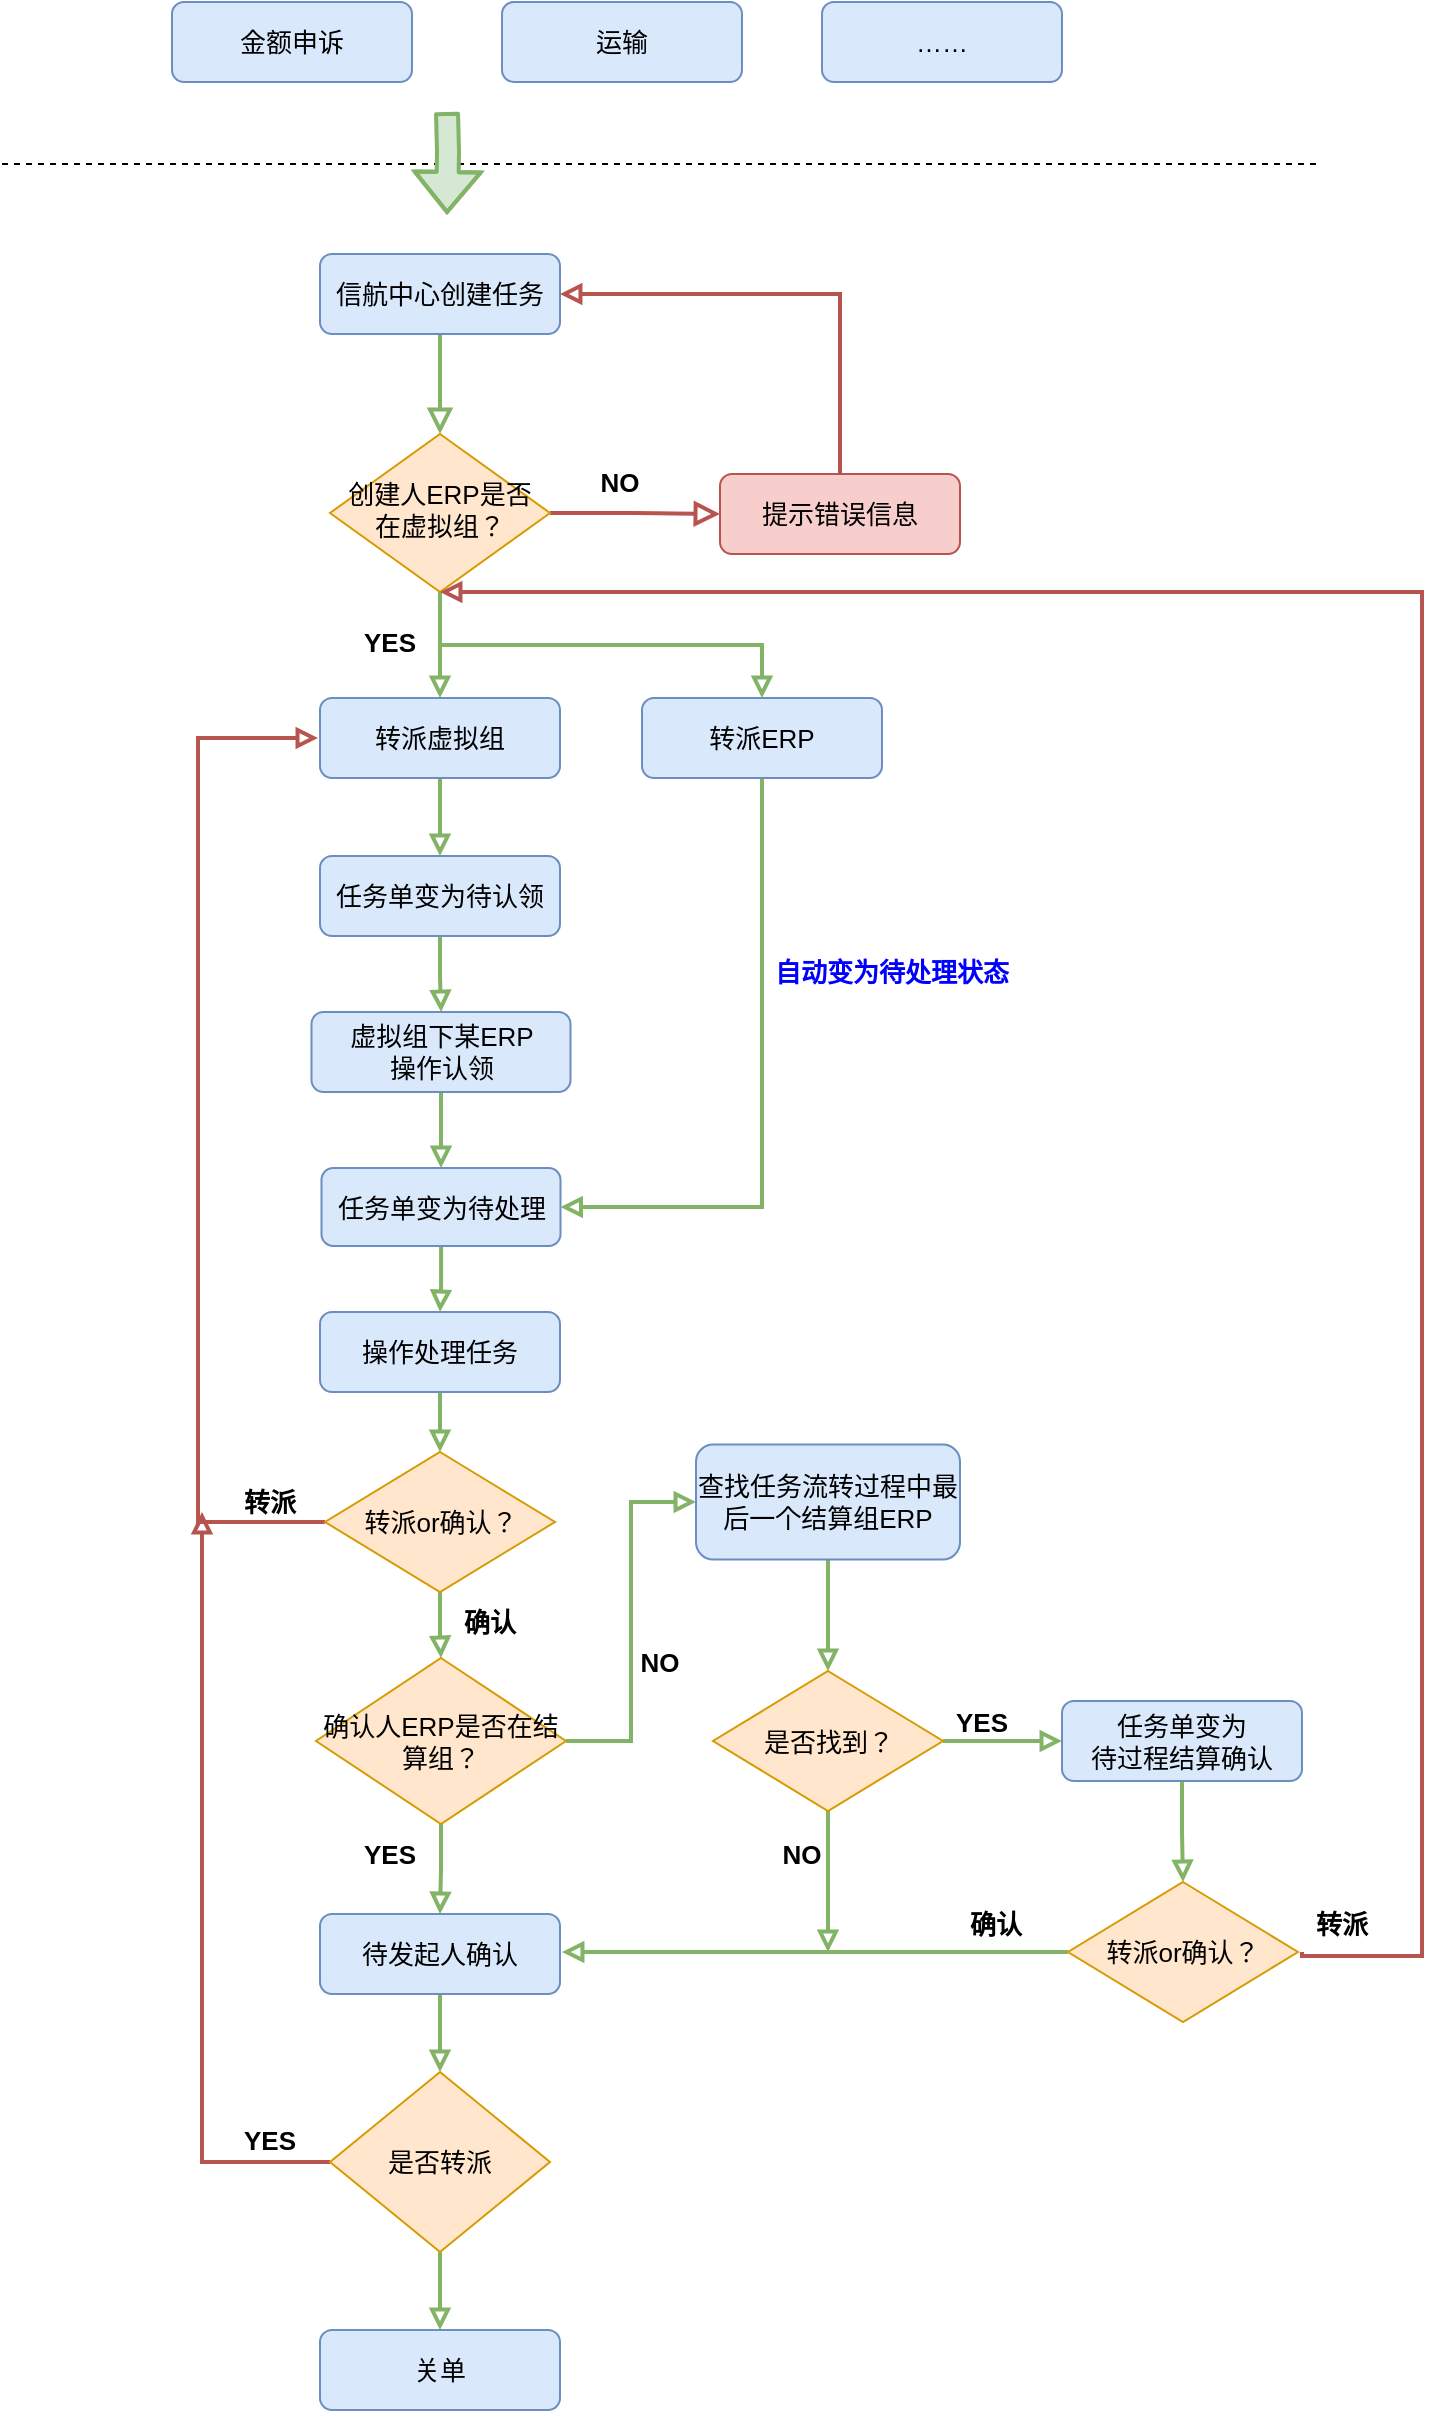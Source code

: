 <mxfile version="20.5.3" type="github" pages="3">
  <diagram id="4lgrj3mp336xDfMQ0uTW" name="信航中心核心流程">
    <mxGraphModel dx="1550" dy="835" grid="1" gridSize="10" guides="1" tooltips="1" connect="1" arrows="1" fold="1" page="1" pageScale="1" pageWidth="827" pageHeight="1169" math="0" shadow="0">
      <root>
        <mxCell id="0" />
        <mxCell id="1" parent="0" />
        <mxCell id="7ftw-xkcRDEcuufJaLak-1" value="" style="rounded=0;html=1;jettySize=auto;orthogonalLoop=1;fontSize=13;endArrow=block;endFill=0;endSize=8;strokeWidth=2;shadow=0;labelBackgroundColor=none;edgeStyle=orthogonalEdgeStyle;fillColor=#d5e8d4;strokeColor=#82b366;" parent="1" source="7ftw-xkcRDEcuufJaLak-2" target="7ftw-xkcRDEcuufJaLak-5" edge="1">
          <mxGeometry relative="1" as="geometry" />
        </mxCell>
        <mxCell id="7ftw-xkcRDEcuufJaLak-2" value="信航中心创建任务" style="rounded=1;whiteSpace=wrap;html=1;fontSize=13;glass=0;strokeWidth=1;shadow=0;fillColor=#dae8fc;strokeColor=#6c8ebf;" parent="1" vertex="1">
          <mxGeometry x="179" y="211" width="120" height="40" as="geometry" />
        </mxCell>
        <mxCell id="7ftw-xkcRDEcuufJaLak-3" value="" style="edgeStyle=orthogonalEdgeStyle;rounded=0;html=1;jettySize=auto;orthogonalLoop=1;fontSize=13;endArrow=block;endFill=0;endSize=8;strokeWidth=2;shadow=0;labelBackgroundColor=none;fillColor=#f8cecc;strokeColor=#b85450;" parent="1" source="7ftw-xkcRDEcuufJaLak-5" target="7ftw-xkcRDEcuufJaLak-7" edge="1">
          <mxGeometry y="10" relative="1" as="geometry">
            <mxPoint as="offset" />
          </mxGeometry>
        </mxCell>
        <mxCell id="7ftw-xkcRDEcuufJaLak-4" value="" style="edgeStyle=orthogonalEdgeStyle;rounded=0;orthogonalLoop=1;jettySize=auto;html=1;strokeWidth=2;fontSize=13;endArrow=block;endFill=0;fillColor=#d5e8d4;strokeColor=#82b366;" parent="1" source="7ftw-xkcRDEcuufJaLak-5" target="7ftw-xkcRDEcuufJaLak-11" edge="1">
          <mxGeometry relative="1" as="geometry" />
        </mxCell>
        <mxCell id="ElStG_bO079be_FlttDk-2" style="edgeStyle=orthogonalEdgeStyle;rounded=0;orthogonalLoop=1;jettySize=auto;html=1;exitX=0.5;exitY=1;exitDx=0;exitDy=0;entryX=0.5;entryY=0;entryDx=0;entryDy=0;fontSize=13;endArrow=block;strokeColor=#82b366;strokeWidth=2;endFill=0;fillColor=#d5e8d4;" edge="1" parent="1" source="7ftw-xkcRDEcuufJaLak-5" target="ElStG_bO079be_FlttDk-1">
          <mxGeometry relative="1" as="geometry" />
        </mxCell>
        <mxCell id="7ftw-xkcRDEcuufJaLak-5" value="创建人ERP是否在虚拟组？" style="rhombus;whiteSpace=wrap;html=1;shadow=0;fontFamily=Helvetica;fontSize=13;align=center;strokeWidth=1;spacing=6;spacingTop=-4;fillColor=#ffe6cc;strokeColor=#d79b00;" parent="1" vertex="1">
          <mxGeometry x="184" y="301" width="110" height="79" as="geometry" />
        </mxCell>
        <mxCell id="7ftw-xkcRDEcuufJaLak-6" style="edgeStyle=orthogonalEdgeStyle;rounded=0;orthogonalLoop=1;jettySize=auto;html=1;entryX=1;entryY=0.5;entryDx=0;entryDy=0;strokeWidth=2;fontSize=13;fontColor=#000000;endArrow=block;endFill=0;exitX=0.5;exitY=0;exitDx=0;exitDy=0;fillColor=#f8cecc;strokeColor=#b85450;" parent="1" source="7ftw-xkcRDEcuufJaLak-7" target="7ftw-xkcRDEcuufJaLak-2" edge="1">
          <mxGeometry relative="1" as="geometry">
            <mxPoint x="459" y="310" as="sourcePoint" />
            <Array as="points">
              <mxPoint x="439" y="231" />
            </Array>
          </mxGeometry>
        </mxCell>
        <mxCell id="7ftw-xkcRDEcuufJaLak-7" value="提示错误信息" style="rounded=1;whiteSpace=wrap;html=1;fontSize=13;glass=0;strokeWidth=1;shadow=0;fillColor=#f8cecc;strokeColor=#b85450;" parent="1" vertex="1">
          <mxGeometry x="379" y="321" width="120" height="40" as="geometry" />
        </mxCell>
        <mxCell id="ElStG_bO079be_FlttDk-7" value="" style="edgeStyle=orthogonalEdgeStyle;rounded=0;orthogonalLoop=1;jettySize=auto;html=1;fontSize=13;fontColor=default;endArrow=block;strokeColor=#82b366;strokeWidth=2;endFill=0;fillColor=#d5e8d4;" edge="1" parent="1" source="7ftw-xkcRDEcuufJaLak-9" target="ElStG_bO079be_FlttDk-3">
          <mxGeometry relative="1" as="geometry" />
        </mxCell>
        <mxCell id="7ftw-xkcRDEcuufJaLak-9" value="任务单变为待认领" style="rounded=1;whiteSpace=wrap;html=1;fontSize=13;glass=0;strokeWidth=1;shadow=0;fillColor=#dae8fc;strokeColor=#6c8ebf;" parent="1" vertex="1">
          <mxGeometry x="179" y="512" width="120" height="40" as="geometry" />
        </mxCell>
        <mxCell id="7ftw-xkcRDEcuufJaLak-10" value="" style="edgeStyle=orthogonalEdgeStyle;rounded=0;orthogonalLoop=1;jettySize=auto;html=1;strokeWidth=2;fontSize=13;endArrow=block;endFill=0;fillColor=#d5e8d4;strokeColor=#82b366;" parent="1" source="7ftw-xkcRDEcuufJaLak-11" target="7ftw-xkcRDEcuufJaLak-9" edge="1">
          <mxGeometry relative="1" as="geometry" />
        </mxCell>
        <mxCell id="7ftw-xkcRDEcuufJaLak-11" value="转派虚拟组" style="rounded=1;whiteSpace=wrap;html=1;fontSize=13;glass=0;strokeWidth=1;shadow=0;fillColor=#dae8fc;strokeColor=#6c8ebf;" parent="1" vertex="1">
          <mxGeometry x="179" y="433" width="120" height="40" as="geometry" />
        </mxCell>
        <mxCell id="7ftw-xkcRDEcuufJaLak-12" value="" style="endArrow=none;dashed=1;html=1;rounded=0;fontSize=13;strokeWidth=1;" parent="1" edge="1">
          <mxGeometry width="50" height="50" relative="1" as="geometry">
            <mxPoint x="20" y="166" as="sourcePoint" />
            <mxPoint x="680" y="166" as="targetPoint" />
          </mxGeometry>
        </mxCell>
        <mxCell id="7ftw-xkcRDEcuufJaLak-13" style="edgeStyle=orthogonalEdgeStyle;rounded=0;orthogonalLoop=1;jettySize=auto;html=1;strokeWidth=2;fontSize=13;endArrow=block;endFill=0;entryX=0;entryY=0.5;entryDx=0;entryDy=0;fillColor=#f8cecc;strokeColor=#b85450;exitX=0;exitY=0.5;exitDx=0;exitDy=0;" parent="1" edge="1" source="ElStG_bO079be_FlttDk-4">
          <mxGeometry relative="1" as="geometry">
            <mxPoint x="118" y="830" as="sourcePoint" />
            <mxPoint x="178" y="453" as="targetPoint" />
            <Array as="points">
              <mxPoint x="118" y="845" />
              <mxPoint x="118" y="453" />
            </Array>
          </mxGeometry>
        </mxCell>
        <mxCell id="7ftw-xkcRDEcuufJaLak-14" value="" style="edgeStyle=orthogonalEdgeStyle;rounded=0;orthogonalLoop=1;jettySize=auto;html=1;strokeWidth=2;fontSize=13;fontColor=#000000;endArrow=block;endFill=0;fillColor=#d5e8d4;strokeColor=#82b366;entryX=0.5;entryY=0;entryDx=0;entryDy=0;exitX=0.5;exitY=1;exitDx=0;exitDy=0;" parent="1" source="ElStG_bO079be_FlttDk-3" target="7ftw-xkcRDEcuufJaLak-44" edge="1">
          <mxGeometry relative="1" as="geometry">
            <mxPoint x="239.5" y="680" as="sourcePoint" />
          </mxGeometry>
        </mxCell>
        <mxCell id="7ftw-xkcRDEcuufJaLak-16" value="NO" style="text;html=1;strokeColor=none;fillColor=none;align=center;verticalAlign=middle;whiteSpace=wrap;rounded=0;fontSize=13;fontStyle=1" parent="1" vertex="1">
          <mxGeometry x="299" y="310" width="60" height="30" as="geometry" />
        </mxCell>
        <mxCell id="7ftw-xkcRDEcuufJaLak-17" value="YES" style="text;html=1;strokeColor=none;fillColor=none;align=center;verticalAlign=middle;whiteSpace=wrap;rounded=0;fontSize=13;fontStyle=1" parent="1" vertex="1">
          <mxGeometry x="184.25" y="390" width="60" height="30" as="geometry" />
        </mxCell>
        <mxCell id="ElStG_bO079be_FlttDk-9" value="" style="edgeStyle=orthogonalEdgeStyle;rounded=0;orthogonalLoop=1;jettySize=auto;html=1;fontSize=13;fontColor=#000000;endArrow=block;strokeColor=#82b366;strokeWidth=2;endFill=0;fillColor=#d5e8d4;" edge="1" parent="1" source="7ftw-xkcRDEcuufJaLak-20" target="ElStG_bO079be_FlttDk-4">
          <mxGeometry relative="1" as="geometry" />
        </mxCell>
        <mxCell id="7ftw-xkcRDEcuufJaLak-20" value="操作处理任务" style="rounded=1;whiteSpace=wrap;html=1;fontSize=13;glass=0;strokeWidth=1;shadow=0;fillColor=#dae8fc;strokeColor=#6c8ebf;" parent="1" vertex="1">
          <mxGeometry x="179" y="740" width="120" height="40" as="geometry" />
        </mxCell>
        <mxCell id="7ftw-xkcRDEcuufJaLak-22" value="" style="edgeStyle=orthogonalEdgeStyle;rounded=0;orthogonalLoop=1;jettySize=auto;html=1;strokeWidth=2;fontSize=13;fontColor=#000000;endArrow=block;endFill=0;fillColor=#d5e8d4;strokeColor=#82b366;" parent="1" source="7ftw-xkcRDEcuufJaLak-24" target="7ftw-xkcRDEcuufJaLak-26" edge="1">
          <mxGeometry relative="1" as="geometry" />
        </mxCell>
        <mxCell id="7ftw-xkcRDEcuufJaLak-23" value="" style="edgeStyle=orthogonalEdgeStyle;rounded=0;orthogonalLoop=1;jettySize=auto;html=1;strokeWidth=2;fontSize=13;fontColor=#000000;endArrow=block;endFill=0;fillColor=#d5e8d4;strokeColor=#82b366;entryX=0;entryY=0.5;entryDx=0;entryDy=0;" parent="1" source="7ftw-xkcRDEcuufJaLak-24" target="7ftw-xkcRDEcuufJaLak-33" edge="1">
          <mxGeometry relative="1" as="geometry" />
        </mxCell>
        <mxCell id="7ftw-xkcRDEcuufJaLak-24" value="确认人ERP是否在结算组？" style="rhombus;whiteSpace=wrap;html=1;fontSize=13;rounded=0;glass=0;strokeWidth=1;shadow=0;fillColor=#ffe6cc;strokeColor=#d79b00;" parent="1" vertex="1">
          <mxGeometry x="177" y="913" width="125" height="83" as="geometry" />
        </mxCell>
        <mxCell id="7ftw-xkcRDEcuufJaLak-25" value="" style="edgeStyle=orthogonalEdgeStyle;rounded=0;orthogonalLoop=1;jettySize=auto;html=1;strokeWidth=2;fontSize=13;fontColor=#000000;endArrow=block;endFill=0;fillColor=#d5e8d4;strokeColor=#82b366;" parent="1" source="7ftw-xkcRDEcuufJaLak-26" target="7ftw-xkcRDEcuufJaLak-29" edge="1">
          <mxGeometry relative="1" as="geometry" />
        </mxCell>
        <mxCell id="7ftw-xkcRDEcuufJaLak-26" value="待发起人确认" style="rounded=1;whiteSpace=wrap;html=1;fontSize=13;glass=0;strokeWidth=1;shadow=0;fillColor=#dae8fc;strokeColor=#6c8ebf;" parent="1" vertex="1">
          <mxGeometry x="179" y="1041" width="120" height="40" as="geometry" />
        </mxCell>
        <mxCell id="7ftw-xkcRDEcuufJaLak-27" style="edgeStyle=orthogonalEdgeStyle;rounded=0;orthogonalLoop=1;jettySize=auto;html=1;strokeWidth=2;fontSize=13;fontColor=#000000;endArrow=block;endFill=0;fillColor=#f8cecc;strokeColor=#b85450;exitX=0;exitY=0.5;exitDx=0;exitDy=0;" parent="1" source="7ftw-xkcRDEcuufJaLak-29" edge="1">
          <mxGeometry relative="1" as="geometry">
            <mxPoint x="120" y="840" as="targetPoint" />
            <Array as="points">
              <mxPoint x="120" y="1165" />
            </Array>
          </mxGeometry>
        </mxCell>
        <mxCell id="7ftw-xkcRDEcuufJaLak-28" value="" style="edgeStyle=orthogonalEdgeStyle;rounded=0;orthogonalLoop=1;jettySize=auto;html=1;strokeWidth=2;fontSize=13;fontColor=#000000;endArrow=block;endFill=0;fillColor=#d5e8d4;strokeColor=#82b366;" parent="1" source="7ftw-xkcRDEcuufJaLak-29" target="7ftw-xkcRDEcuufJaLak-31" edge="1">
          <mxGeometry relative="1" as="geometry" />
        </mxCell>
        <mxCell id="7ftw-xkcRDEcuufJaLak-29" value="是否转派" style="rhombus;whiteSpace=wrap;html=1;fontSize=13;rounded=0;glass=0;strokeWidth=1;shadow=0;fillColor=#ffe6cc;strokeColor=#d79b00;" parent="1" vertex="1">
          <mxGeometry x="184" y="1120" width="110" height="90" as="geometry" />
        </mxCell>
        <mxCell id="7ftw-xkcRDEcuufJaLak-30" value="YES" style="text;html=1;strokeColor=none;fillColor=none;align=center;verticalAlign=middle;whiteSpace=wrap;rounded=0;fontSize=13;fontStyle=1" parent="1" vertex="1">
          <mxGeometry x="124" y="1139" width="60" height="30" as="geometry" />
        </mxCell>
        <mxCell id="7ftw-xkcRDEcuufJaLak-31" value="关单" style="rounded=1;whiteSpace=wrap;html=1;fontSize=13;glass=0;strokeWidth=1;shadow=0;fillColor=#dae8fc;strokeColor=#6c8ebf;" parent="1" vertex="1">
          <mxGeometry x="179" y="1249" width="120" height="40" as="geometry" />
        </mxCell>
        <mxCell id="ElStG_bO079be_FlttDk-16" value="" style="edgeStyle=orthogonalEdgeStyle;rounded=0;orthogonalLoop=1;jettySize=auto;html=1;fontSize=13;fontColor=#000000;endArrow=block;strokeColor=#82b366;strokeWidth=2;endFill=0;fillColor=#d5e8d4;" edge="1" parent="1" source="7ftw-xkcRDEcuufJaLak-33" target="ElStG_bO079be_FlttDk-15">
          <mxGeometry relative="1" as="geometry" />
        </mxCell>
        <mxCell id="7ftw-xkcRDEcuufJaLak-33" value="查找任务流转过程中最后一个结算组ERP" style="rounded=1;whiteSpace=wrap;html=1;fontSize=13;glass=0;strokeWidth=1;shadow=0;fillColor=#dae8fc;strokeColor=#6c8ebf;" parent="1" vertex="1">
          <mxGeometry x="367" y="806.25" width="132" height="57.5" as="geometry" />
        </mxCell>
        <mxCell id="7ftw-xkcRDEcuufJaLak-34" value="YES" style="text;html=1;strokeColor=none;fillColor=none;align=center;verticalAlign=middle;whiteSpace=wrap;rounded=0;fontSize=13;fontStyle=1" parent="1" vertex="1">
          <mxGeometry x="184" y="996" width="60" height="30" as="geometry" />
        </mxCell>
        <mxCell id="7ftw-xkcRDEcuufJaLak-35" value="NO" style="text;html=1;strokeColor=none;fillColor=none;align=center;verticalAlign=middle;whiteSpace=wrap;rounded=0;fontSize=13;fontStyle=1" parent="1" vertex="1">
          <mxGeometry x="319" y="900" width="60" height="30" as="geometry" />
        </mxCell>
        <mxCell id="7ftw-xkcRDEcuufJaLak-37" style="edgeStyle=orthogonalEdgeStyle;rounded=0;orthogonalLoop=1;jettySize=auto;html=1;entryX=0.5;entryY=1;entryDx=0;entryDy=0;strokeWidth=2;fontSize=13;fontColor=#000000;endArrow=block;endFill=0;fillColor=#f8cecc;strokeColor=#b85450;" parent="1" target="7ftw-xkcRDEcuufJaLak-5" edge="1">
          <mxGeometry relative="1" as="geometry">
            <Array as="points">
              <mxPoint x="670" y="1062" />
              <mxPoint x="730" y="1062" />
              <mxPoint x="730" y="380" />
            </Array>
            <mxPoint x="670" y="1060" as="sourcePoint" />
          </mxGeometry>
        </mxCell>
        <mxCell id="ElStG_bO079be_FlttDk-23" value="" style="edgeStyle=orthogonalEdgeStyle;rounded=0;orthogonalLoop=1;jettySize=auto;html=1;fontSize=13;fontColor=#000000;endArrow=block;strokeColor=#82b366;strokeWidth=2;endFill=0;fillColor=#d5e8d4;" edge="1" parent="1" source="7ftw-xkcRDEcuufJaLak-41" target="ElStG_bO079be_FlttDk-22">
          <mxGeometry relative="1" as="geometry" />
        </mxCell>
        <mxCell id="7ftw-xkcRDEcuufJaLak-41" value="任务单变为&lt;br&gt;待过程结算确认" style="rounded=1;whiteSpace=wrap;html=1;fontSize=13;glass=0;strokeWidth=1;shadow=0;fillColor=#dae8fc;strokeColor=#6c8ebf;" parent="1" vertex="1">
          <mxGeometry x="550" y="934.5" width="120" height="40" as="geometry" />
        </mxCell>
        <mxCell id="7ftw-xkcRDEcuufJaLak-43" style="edgeStyle=orthogonalEdgeStyle;rounded=0;orthogonalLoop=1;jettySize=auto;html=1;entryX=0.5;entryY=0;entryDx=0;entryDy=0;strokeWidth=2;fontSize=13;fontColor=#000000;endArrow=block;endFill=0;fillColor=#d5e8d4;strokeColor=#82b366;" parent="1" source="7ftw-xkcRDEcuufJaLak-44" target="7ftw-xkcRDEcuufJaLak-20" edge="1">
          <mxGeometry relative="1" as="geometry" />
        </mxCell>
        <mxCell id="7ftw-xkcRDEcuufJaLak-44" value="任务单变为待处理" style="rounded=1;whiteSpace=wrap;html=1;fontSize=13;glass=0;strokeWidth=1;shadow=0;fillColor=#dae8fc;strokeColor=#6c8ebf;" parent="1" vertex="1">
          <mxGeometry x="179.75" y="668" width="119.5" height="39" as="geometry" />
        </mxCell>
        <mxCell id="7ftw-xkcRDEcuufJaLak-45" value="金额申诉" style="rounded=1;whiteSpace=wrap;html=1;fontSize=13;glass=0;strokeWidth=1;shadow=0;fillColor=#dae8fc;strokeColor=#6c8ebf;" parent="1" vertex="1">
          <mxGeometry x="105" y="85" width="120" height="40" as="geometry" />
        </mxCell>
        <mxCell id="7ftw-xkcRDEcuufJaLak-46" value="运输" style="rounded=1;whiteSpace=wrap;html=1;fontSize=13;glass=0;strokeWidth=1;shadow=0;fillColor=#dae8fc;strokeColor=#6c8ebf;" parent="1" vertex="1">
          <mxGeometry x="270" y="85" width="120" height="40" as="geometry" />
        </mxCell>
        <mxCell id="7ftw-xkcRDEcuufJaLak-47" value="……" style="rounded=1;whiteSpace=wrap;html=1;fontSize=13;glass=0;strokeWidth=1;shadow=0;fillColor=#dae8fc;strokeColor=#6c8ebf;" parent="1" vertex="1">
          <mxGeometry x="430" y="85" width="120" height="40" as="geometry" />
        </mxCell>
        <mxCell id="7ftw-xkcRDEcuufJaLak-48" value="" style="shape=flexArrow;endArrow=classic;html=1;strokeWidth=2;fontSize=13;fontColor=#000000;curved=1;fillColor=#d5e8d4;strokeColor=#82b366;" parent="1" edge="1">
          <mxGeometry width="50" height="50" relative="1" as="geometry">
            <mxPoint x="242.5" y="140" as="sourcePoint" />
            <mxPoint x="242.5" y="191" as="targetPoint" />
            <Array as="points">
              <mxPoint x="243" y="160" />
            </Array>
          </mxGeometry>
        </mxCell>
        <mxCell id="ElStG_bO079be_FlttDk-5" style="edgeStyle=orthogonalEdgeStyle;rounded=0;orthogonalLoop=1;jettySize=auto;html=1;entryX=1;entryY=0.5;entryDx=0;entryDy=0;fontSize=13;exitX=0.5;exitY=1;exitDx=0;exitDy=0;endArrow=block;strokeColor=#82b366;strokeWidth=2;endFill=0;fillColor=#d5e8d4;" edge="1" parent="1" source="ElStG_bO079be_FlttDk-1" target="7ftw-xkcRDEcuufJaLak-44">
          <mxGeometry relative="1" as="geometry" />
        </mxCell>
        <mxCell id="ElStG_bO079be_FlttDk-1" value="转派ERP" style="rounded=1;whiteSpace=wrap;html=1;fontSize=13;glass=0;strokeWidth=1;shadow=0;fillColor=#dae8fc;strokeColor=#6c8ebf;" vertex="1" parent="1">
          <mxGeometry x="340" y="433" width="120" height="40" as="geometry" />
        </mxCell>
        <mxCell id="ElStG_bO079be_FlttDk-3" value="虚拟组下某ERP&lt;br&gt;操作认领" style="rounded=1;whiteSpace=wrap;html=1;fontSize=13;glass=0;strokeWidth=1;shadow=0;fillColor=#dae8fc;strokeColor=#6c8ebf;" vertex="1" parent="1">
          <mxGeometry x="174.75" y="590" width="129.5" height="40" as="geometry" />
        </mxCell>
        <mxCell id="ElStG_bO079be_FlttDk-10" value="" style="edgeStyle=orthogonalEdgeStyle;rounded=0;orthogonalLoop=1;jettySize=auto;html=1;fontSize=13;fontColor=#000000;endArrow=block;strokeColor=#82b366;strokeWidth=2;endFill=0;fillColor=#d5e8d4;" edge="1" parent="1" source="ElStG_bO079be_FlttDk-4" target="7ftw-xkcRDEcuufJaLak-24">
          <mxGeometry relative="1" as="geometry" />
        </mxCell>
        <mxCell id="ElStG_bO079be_FlttDk-4" value="转派or确认？" style="rhombus;whiteSpace=wrap;html=1;fontSize=13;rounded=0;glass=0;strokeWidth=1;shadow=0;fillColor=#ffe6cc;strokeColor=#d79b00;" vertex="1" parent="1">
          <mxGeometry x="181.5" y="810" width="115" height="70" as="geometry" />
        </mxCell>
        <mxCell id="ElStG_bO079be_FlttDk-6" value="&lt;b style=&quot;&quot;&gt;&lt;font color=&quot;#0000ff&quot;&gt;自动变为待处理状态&lt;/font&gt;&lt;/b&gt;" style="text;html=1;strokeColor=none;fillColor=none;align=center;verticalAlign=middle;whiteSpace=wrap;rounded=0;fontSize=13;" vertex="1" parent="1">
          <mxGeometry x="400" y="550" width="130" height="40" as="geometry" />
        </mxCell>
        <mxCell id="ElStG_bO079be_FlttDk-13" value="转派" style="text;html=1;strokeColor=none;fillColor=none;align=center;verticalAlign=middle;whiteSpace=wrap;rounded=0;fontSize=13;fontStyle=1" vertex="1" parent="1">
          <mxGeometry x="124.25" y="820" width="60" height="30" as="geometry" />
        </mxCell>
        <mxCell id="ElStG_bO079be_FlttDk-14" value="确认" style="text;html=1;strokeColor=none;fillColor=none;align=center;verticalAlign=middle;whiteSpace=wrap;rounded=0;fontSize=13;fontStyle=1" vertex="1" parent="1">
          <mxGeometry x="234" y="880" width="60" height="30" as="geometry" />
        </mxCell>
        <mxCell id="ElStG_bO079be_FlttDk-17" style="edgeStyle=orthogonalEdgeStyle;rounded=0;orthogonalLoop=1;jettySize=auto;html=1;fontSize=13;fontColor=#000000;exitX=0.5;exitY=1;exitDx=0;exitDy=0;endArrow=block;strokeColor=#82b366;strokeWidth=2;endFill=0;fillColor=#d5e8d4;" edge="1" parent="1" source="ElStG_bO079be_FlttDk-15">
          <mxGeometry relative="1" as="geometry">
            <mxPoint x="433" y="1060" as="targetPoint" />
          </mxGeometry>
        </mxCell>
        <mxCell id="ElStG_bO079be_FlttDk-19" value="" style="edgeStyle=orthogonalEdgeStyle;rounded=0;orthogonalLoop=1;jettySize=auto;html=1;fontSize=13;fontColor=#000000;endArrow=block;strokeColor=#82b366;strokeWidth=2;endFill=0;fillColor=#d5e8d4;" edge="1" parent="1" source="ElStG_bO079be_FlttDk-15" target="7ftw-xkcRDEcuufJaLak-41">
          <mxGeometry relative="1" as="geometry" />
        </mxCell>
        <mxCell id="ElStG_bO079be_FlttDk-15" value="是否找到？" style="rhombus;whiteSpace=wrap;html=1;fontSize=13;rounded=0;glass=0;strokeWidth=1;shadow=0;fillColor=#ffe6cc;strokeColor=#d79b00;" vertex="1" parent="1">
          <mxGeometry x="375.5" y="919.5" width="115" height="70" as="geometry" />
        </mxCell>
        <mxCell id="ElStG_bO079be_FlttDk-18" value="NO" style="text;html=1;strokeColor=none;fillColor=none;align=center;verticalAlign=middle;whiteSpace=wrap;rounded=0;fontSize=13;fontStyle=1" vertex="1" parent="1">
          <mxGeometry x="390" y="996" width="60" height="30" as="geometry" />
        </mxCell>
        <mxCell id="ElStG_bO079be_FlttDk-20" value="YES" style="text;html=1;strokeColor=none;fillColor=none;align=center;verticalAlign=middle;whiteSpace=wrap;rounded=0;fontSize=13;fontStyle=1" vertex="1" parent="1">
          <mxGeometry x="480" y="930" width="60" height="30" as="geometry" />
        </mxCell>
        <mxCell id="ElStG_bO079be_FlttDk-30" style="edgeStyle=orthogonalEdgeStyle;rounded=0;orthogonalLoop=1;jettySize=auto;html=1;fontSize=13;fontColor=#000000;endArrow=block;strokeColor=#82b366;strokeWidth=2;endFill=0;fillColor=#d5e8d4;" edge="1" parent="1" source="ElStG_bO079be_FlttDk-22">
          <mxGeometry relative="1" as="geometry">
            <mxPoint x="300" y="1060" as="targetPoint" />
          </mxGeometry>
        </mxCell>
        <mxCell id="ElStG_bO079be_FlttDk-22" value="转派or确认？" style="rhombus;whiteSpace=wrap;html=1;fontSize=13;rounded=0;glass=0;strokeWidth=1;shadow=0;fillColor=#ffe6cc;strokeColor=#d79b00;" vertex="1" parent="1">
          <mxGeometry x="553" y="1025" width="115" height="70" as="geometry" />
        </mxCell>
        <mxCell id="ElStG_bO079be_FlttDk-31" value="确认" style="text;html=1;strokeColor=none;fillColor=none;align=center;verticalAlign=middle;whiteSpace=wrap;rounded=0;fontSize=13;fontStyle=1" vertex="1" parent="1">
          <mxGeometry x="487" y="1031" width="60" height="30" as="geometry" />
        </mxCell>
        <mxCell id="ElStG_bO079be_FlttDk-32" value="转派" style="text;html=1;strokeColor=none;fillColor=none;align=center;verticalAlign=middle;whiteSpace=wrap;rounded=0;fontSize=13;fontStyle=1" vertex="1" parent="1">
          <mxGeometry x="660" y="1031" width="60" height="30" as="geometry" />
        </mxCell>
      </root>
    </mxGraphModel>
  </diagram>
  <diagram id="zkCcTM8fq7JFRcWxrbdX" name="寻找确认结算组">
    <mxGraphModel dx="1550" dy="835" grid="1" gridSize="10" guides="1" tooltips="1" connect="1" arrows="1" fold="1" page="1" pageScale="1" pageWidth="827" pageHeight="1169" math="0" shadow="0">
      <root>
        <mxCell id="0" />
        <mxCell id="1" parent="0" />
        <mxCell id="4yWfeNI9m5NWleD1tJs8-2" value="" style="edgeStyle=orthogonalEdgeStyle;rounded=0;orthogonalLoop=1;jettySize=auto;html=1;" edge="1" parent="1" source="Z7CWqkrv_SDCrBXKE-1I-1" target="4yWfeNI9m5NWleD1tJs8-1">
          <mxGeometry relative="1" as="geometry" />
        </mxCell>
        <mxCell id="Z7CWqkrv_SDCrBXKE-1I-1" value="已认领任务" style="rounded=0;whiteSpace=wrap;html=1;fontSize=13;glass=0;strokeWidth=1;shadow=0;fillColor=#d5e8d4;strokeColor=#82b366;" vertex="1" parent="1">
          <mxGeometry x="24" y="169.5" width="96" height="40.5" as="geometry" />
        </mxCell>
        <mxCell id="4yWfeNI9m5NWleD1tJs8-5" value="" style="edgeStyle=orthogonalEdgeStyle;rounded=0;orthogonalLoop=1;jettySize=auto;html=1;" edge="1" parent="1" source="Z7CWqkrv_SDCrBXKE-1I-2" target="4yWfeNI9m5NWleD1tJs8-4">
          <mxGeometry relative="1" as="geometry" />
        </mxCell>
        <mxCell id="u2u1sDKU7REfBMXMlNqq-2" value="" style="edgeStyle=orthogonalEdgeStyle;rounded=0;orthogonalLoop=1;jettySize=auto;html=1;" edge="1" parent="1" source="Z7CWqkrv_SDCrBXKE-1I-2" target="u2u1sDKU7REfBMXMlNqq-1">
          <mxGeometry relative="1" as="geometry" />
        </mxCell>
        <mxCell id="Z7CWqkrv_SDCrBXKE-1I-2" value="确认人是否属于结算组" style="rhombus;whiteSpace=wrap;html=1;shadow=0;fontFamily=Helvetica;fontSize=13;align=center;strokeWidth=1;spacing=6;spacingTop=-4;fillColor=#ffe6cc;strokeColor=#d79b00;" vertex="1" parent="1">
          <mxGeometry x="339" y="150" width="110" height="79" as="geometry" />
        </mxCell>
        <mxCell id="4yWfeNI9m5NWleD1tJs8-3" value="" style="edgeStyle=orthogonalEdgeStyle;rounded=0;orthogonalLoop=1;jettySize=auto;html=1;" edge="1" parent="1" source="4yWfeNI9m5NWleD1tJs8-1" target="Z7CWqkrv_SDCrBXKE-1I-2">
          <mxGeometry relative="1" as="geometry" />
        </mxCell>
        <mxCell id="4yWfeNI9m5NWleD1tJs8-1" value="认领人操作确认" style="rounded=0;whiteSpace=wrap;html=1;fontSize=13;glass=0;strokeWidth=1;shadow=0;fillColor=#d5e8d4;strokeColor=#82b366;" vertex="1" parent="1">
          <mxGeometry x="166" y="169.5" width="120" height="40" as="geometry" />
        </mxCell>
        <mxCell id="ZDNPm4Z6J83ZKpsJVjza-9" value="" style="edgeStyle=orthogonalEdgeStyle;rounded=0;orthogonalLoop=1;jettySize=auto;html=1;fontSize=13;" edge="1" parent="1" source="4yWfeNI9m5NWleD1tJs8-4" target="ZDNPm4Z6J83ZKpsJVjza-8">
          <mxGeometry relative="1" as="geometry" />
        </mxCell>
        <mxCell id="4yWfeNI9m5NWleD1tJs8-4" value="查找任务流转表：&lt;br&gt;倒序，找到最后一条满足结算组类型的ERP" style="rounded=0;whiteSpace=wrap;html=1;fontSize=13;glass=0;strokeWidth=1;shadow=0;fillColor=#dae8fc;strokeColor=#6c8ebf;" vertex="1" parent="1">
          <mxGeometry x="330" y="280" width="128" height="70" as="geometry" />
        </mxCell>
        <mxCell id="4yWfeNI9m5NWleD1tJs8-6" value="NO" style="text;html=1;strokeColor=none;fillColor=none;align=center;verticalAlign=middle;whiteSpace=wrap;rounded=0;" vertex="1" parent="1">
          <mxGeometry x="376" y="240" width="60" height="30" as="geometry" />
        </mxCell>
        <mxCell id="ZDNPm4Z6J83ZKpsJVjza-1" value="" style="edgeStyle=orthogonalEdgeStyle;rounded=0;orthogonalLoop=1;jettySize=auto;html=1;" edge="1" parent="1" source="4yWfeNI9m5NWleD1tJs8-7" target="u2u1sDKU7REfBMXMlNqq-1">
          <mxGeometry relative="1" as="geometry" />
        </mxCell>
        <mxCell id="4yWfeNI9m5NWleD1tJs8-7" value="待处理ERP操作确认" style="rounded=0;whiteSpace=wrap;html=1;fontSize=13;glass=0;strokeWidth=1;shadow=0;fillColor=#dae8fc;strokeColor=#6c8ebf;align=left;" vertex="1" parent="1">
          <mxGeometry x="525" y="280" width="126" height="70" as="geometry" />
        </mxCell>
        <mxCell id="ZDNPm4Z6J83ZKpsJVjza-3" value="" style="edgeStyle=orthogonalEdgeStyle;rounded=0;orthogonalLoop=1;jettySize=auto;html=1;" edge="1" parent="1" source="u2u1sDKU7REfBMXMlNqq-1" target="ZDNPm4Z6J83ZKpsJVjza-2">
          <mxGeometry relative="1" as="geometry" />
        </mxCell>
        <mxCell id="u2u1sDKU7REfBMXMlNqq-1" value="待发起人确认" style="rounded=0;whiteSpace=wrap;html=1;fontSize=13;glass=0;strokeWidth=1;shadow=0;fillColor=#d5e8d4;strokeColor=#82b366;" vertex="1" parent="1">
          <mxGeometry x="536" y="169.5" width="104" height="40.5" as="geometry" />
        </mxCell>
        <mxCell id="u2u1sDKU7REfBMXMlNqq-3" value="YES" style="text;html=1;strokeColor=none;fillColor=none;align=center;verticalAlign=middle;whiteSpace=wrap;rounded=0;" vertex="1" parent="1">
          <mxGeometry x="458" y="160" width="60" height="30" as="geometry" />
        </mxCell>
        <mxCell id="ZDNPm4Z6J83ZKpsJVjza-2" value="关单" style="rounded=0;whiteSpace=wrap;html=1;fontSize=13;glass=0;strokeWidth=1;shadow=0;fillColor=#d5e8d4;strokeColor=#82b366;" vertex="1" parent="1">
          <mxGeometry x="706" y="170" width="88" height="40" as="geometry" />
        </mxCell>
        <mxCell id="ZDNPm4Z6J83ZKpsJVjza-5" value="确认操作寻找最后一条&lt;br&gt;满足结算组类型流程" style="shape=note;whiteSpace=wrap;html=1;backgroundOutline=1;darkOpacity=0.05;rounded=0;flipH=0;flipV=0;size=18;fillColor=#dae8fc;strokeColor=#6c8ebf;fontSize=13;align=left;spacing=2;spacingTop=0;spacingBottom=0;" vertex="1" parent="1">
          <mxGeometry x="24" y="90" width="156" height="50" as="geometry" />
        </mxCell>
        <mxCell id="ZDNPm4Z6J83ZKpsJVjza-10" style="edgeStyle=orthogonalEdgeStyle;rounded=0;orthogonalLoop=1;jettySize=auto;html=1;entryX=0.5;entryY=1;entryDx=0;entryDy=0;fontSize=13;" edge="1" parent="1" source="ZDNPm4Z6J83ZKpsJVjza-8" target="4yWfeNI9m5NWleD1tJs8-7">
          <mxGeometry relative="1" as="geometry" />
        </mxCell>
        <mxCell id="ZDNPm4Z6J83ZKpsJVjza-8" value="&lt;span style=&quot;background-color: initial;&quot;&gt;①任务单变为&lt;/span&gt;待过程结算确认&lt;br&gt;②待处理ERP变为满足条件的ERP" style="rounded=0;whiteSpace=wrap;html=1;fontSize=13;glass=0;strokeWidth=1;shadow=0;fillColor=#dae8fc;strokeColor=#6c8ebf;align=left;" vertex="1" parent="1">
          <mxGeometry x="324" y="390" width="140" height="70" as="geometry" />
        </mxCell>
      </root>
    </mxGraphModel>
  </diagram>
  <diagram id="XprrKTA8UYP0u6XJbDug" name="状态图转换">
    <mxGraphModel dx="1550" dy="-334" grid="1" gridSize="10" guides="1" tooltips="1" connect="1" arrows="1" fold="1" page="1" pageScale="1" pageWidth="827" pageHeight="1169" math="0" shadow="0">
      <root>
        <mxCell id="0" />
        <mxCell id="1" parent="0" />
        <mxCell id="hla5HsiDygbcWHO8SNC_-1" value="" style="edgeStyle=orthogonalEdgeStyle;rounded=0;orthogonalLoop=1;jettySize=auto;html=1;strokeWidth=2;fontSize=13;fontColor=#000000;endArrow=block;endFill=0;" parent="1" target="hla5HsiDygbcWHO8SNC_-7" edge="1">
          <mxGeometry relative="1" as="geometry">
            <mxPoint x="180" y="1516" as="sourcePoint" />
          </mxGeometry>
        </mxCell>
        <mxCell id="hla5HsiDygbcWHO8SNC_-2" value="" style="edgeStyle=orthogonalEdgeStyle;curved=1;orthogonalLoop=1;jettySize=auto;html=1;strokeWidth=2;fontSize=13;fontColor=#000000;endArrow=block;endFill=0;" parent="1" source="hla5HsiDygbcWHO8SNC_-3" target="hla5HsiDygbcWHO8SNC_-21" edge="1">
          <mxGeometry relative="1" as="geometry" />
        </mxCell>
        <mxCell id="hla5HsiDygbcWHO8SNC_-3" value="0-待认领" style="rounded=0;whiteSpace=wrap;html=1;fontSize=13;glass=0;strokeWidth=1;shadow=0;fillColor=#d5e8d4;strokeColor=#82b366;" parent="1" vertex="1">
          <mxGeometry x="60" y="1495" width="120" height="40" as="geometry" />
        </mxCell>
        <mxCell id="hla5HsiDygbcWHO8SNC_-4" value="" style="edgeStyle=orthogonalEdgeStyle;rounded=0;orthogonalLoop=1;jettySize=auto;html=1;strokeWidth=2;fontSize=13;fontColor=#000000;endArrow=block;endFill=0;entryX=0;entryY=0.5;entryDx=0;entryDy=0;" parent="1" source="hla5HsiDygbcWHO8SNC_-7" target="hla5HsiDygbcWHO8SNC_-9" edge="1">
          <mxGeometry relative="1" as="geometry" />
        </mxCell>
        <mxCell id="hla5HsiDygbcWHO8SNC_-5" style="edgeStyle=orthogonalEdgeStyle;curved=1;orthogonalLoop=1;jettySize=auto;html=1;entryX=0;entryY=0.5;entryDx=0;entryDy=0;strokeWidth=2;fontSize=13;fontColor=#000000;endArrow=block;endFill=0;exitX=0.5;exitY=1;exitDx=0;exitDy=0;" parent="1" source="hla5HsiDygbcWHO8SNC_-7" target="hla5HsiDygbcWHO8SNC_-12" edge="1">
          <mxGeometry relative="1" as="geometry" />
        </mxCell>
        <mxCell id="hla5HsiDygbcWHO8SNC_-6" style="edgeStyle=orthogonalEdgeStyle;curved=1;orthogonalLoop=1;jettySize=auto;html=1;exitX=0.5;exitY=1;exitDx=0;exitDy=0;entryX=0.5;entryY=0;entryDx=0;entryDy=0;strokeWidth=2;fontSize=13;fontColor=#000000;endArrow=block;endFill=0;" parent="1" source="hla5HsiDygbcWHO8SNC_-7" target="hla5HsiDygbcWHO8SNC_-21" edge="1">
          <mxGeometry relative="1" as="geometry" />
        </mxCell>
        <mxCell id="hla5HsiDygbcWHO8SNC_-7" value="10-已认领" style="rounded=0;whiteSpace=wrap;html=1;fontSize=13;glass=0;strokeWidth=1;shadow=0;fillColor=#d5e8d4;strokeColor=#82b366;" parent="1" vertex="1">
          <mxGeometry x="290" y="1496" width="120" height="40" as="geometry" />
        </mxCell>
        <mxCell id="hla5HsiDygbcWHO8SNC_-8" value="" style="edgeStyle=orthogonalEdgeStyle;rounded=0;orthogonalLoop=1;jettySize=auto;html=1;strokeWidth=2;fontSize=13;fontColor=#000000;endArrow=block;endFill=0;" parent="1" source="hla5HsiDygbcWHO8SNC_-9" target="hla5HsiDygbcWHO8SNC_-10" edge="1">
          <mxGeometry relative="1" as="geometry" />
        </mxCell>
        <mxCell id="hla5HsiDygbcWHO8SNC_-9" value="30-待发起人确认" style="rounded=0;whiteSpace=wrap;html=1;fontSize=13;glass=0;strokeWidth=1;shadow=0;fillColor=#d5e8d4;strokeColor=#82b366;" parent="1" vertex="1">
          <mxGeometry x="542" y="1496" width="120" height="40" as="geometry" />
        </mxCell>
        <mxCell id="hla5HsiDygbcWHO8SNC_-10" value="80-关单" style="rounded=0;whiteSpace=wrap;html=1;fontSize=13;glass=0;strokeWidth=1;shadow=0;fillColor=#d5e8d4;strokeColor=#82b366;" parent="1" vertex="1">
          <mxGeometry x="779" y="1496" width="120" height="40" as="geometry" />
        </mxCell>
        <mxCell id="hla5HsiDygbcWHO8SNC_-11" style="edgeStyle=orthogonalEdgeStyle;curved=1;orthogonalLoop=1;jettySize=auto;html=1;strokeWidth=2;fontSize=13;fontColor=#000000;endArrow=block;endFill=0;" parent="1" source="hla5HsiDygbcWHO8SNC_-12" edge="1">
          <mxGeometry relative="1" as="geometry">
            <mxPoint x="609" y="1540" as="targetPoint" />
          </mxGeometry>
        </mxCell>
        <mxCell id="hla5HsiDygbcWHO8SNC_-12" value="20-待过程结算确认" style="rounded=0;whiteSpace=wrap;html=1;fontSize=13;glass=0;strokeWidth=1;shadow=0;fillColor=#fff2cc;strokeColor=#d6b656;" parent="1" vertex="1">
          <mxGeometry x="420" y="1616" width="120" height="40" as="geometry" />
        </mxCell>
        <mxCell id="hla5HsiDygbcWHO8SNC_-13" value="操作认领" style="ellipse;shape=cloud;whiteSpace=wrap;html=1;rounded=0;fontSize=13;fillColor=#f8cecc;strokeColor=#b85450;" parent="1" vertex="1">
          <mxGeometry x="165" y="1352" width="120" height="80" as="geometry" />
        </mxCell>
        <mxCell id="hla5HsiDygbcWHO8SNC_-14" value="操作确认" style="ellipse;shape=cloud;whiteSpace=wrap;html=1;rounded=0;fontSize=13;fillColor=#f8cecc;strokeColor=#b85450;" parent="1" vertex="1">
          <mxGeometry x="409" y="1350" width="120" height="80" as="geometry" />
        </mxCell>
        <mxCell id="hla5HsiDygbcWHO8SNC_-15" value="" style="endArrow=none;dashed=1;html=1;strokeWidth=2;fontSize=13;fontColor=#000000;curved=1;" parent="1" edge="1">
          <mxGeometry width="50" height="50" relative="1" as="geometry">
            <mxPoint x="224.5" y="1512" as="sourcePoint" />
            <mxPoint x="224.5" y="1432" as="targetPoint" />
          </mxGeometry>
        </mxCell>
        <mxCell id="hla5HsiDygbcWHO8SNC_-16" value="" style="endArrow=none;dashed=1;html=1;strokeWidth=2;fontSize=13;fontColor=#000000;curved=1;" parent="1" edge="1">
          <mxGeometry width="50" height="50" relative="1" as="geometry">
            <mxPoint x="469" y="1510" as="sourcePoint" />
            <mxPoint x="469" y="1430" as="targetPoint" />
            <Array as="points" />
          </mxGeometry>
        </mxCell>
        <mxCell id="hla5HsiDygbcWHO8SNC_-17" value="操作关单" style="ellipse;shape=cloud;whiteSpace=wrap;html=1;rounded=0;fontSize=13;fillColor=#f8cecc;strokeColor=#b85450;" parent="1" vertex="1">
          <mxGeometry x="659" y="1352" width="120" height="80" as="geometry" />
        </mxCell>
        <mxCell id="hla5HsiDygbcWHO8SNC_-18" value="" style="endArrow=none;dashed=1;html=1;strokeWidth=2;fontSize=13;fontColor=#000000;curved=1;" parent="1" edge="1">
          <mxGeometry width="50" height="50" relative="1" as="geometry">
            <mxPoint x="718.5" y="1512" as="sourcePoint" />
            <mxPoint x="718.5" y="1432" as="targetPoint" />
            <Array as="points" />
          </mxGeometry>
        </mxCell>
        <mxCell id="hla5HsiDygbcWHO8SNC_-19" value="自动寻找流程链路中最近一个非结算组" style="ellipse;shape=cloud;whiteSpace=wrap;html=1;rounded=0;fontSize=13;fillColor=#f8cecc;strokeColor=#b85450;" parent="1" vertex="1">
          <mxGeometry x="269" y="1650" width="120" height="80" as="geometry" />
        </mxCell>
        <mxCell id="hla5HsiDygbcWHO8SNC_-20" value="" style="endArrow=none;dashed=1;html=1;strokeWidth=2;fontSize=13;fontColor=#000000;curved=1;exitX=0.625;exitY=0.2;exitDx=0;exitDy=0;exitPerimeter=0;" parent="1" source="hla5HsiDygbcWHO8SNC_-19" edge="1">
          <mxGeometry width="50" height="50" relative="1" as="geometry">
            <mxPoint x="348.5" y="1680" as="sourcePoint" />
            <mxPoint x="369" y="1610" as="targetPoint" />
            <Array as="points" />
          </mxGeometry>
        </mxCell>
        <mxCell id="hla5HsiDygbcWHO8SNC_-21" value="90-作废" style="rounded=0;whiteSpace=wrap;html=1;fontSize=13;glass=0;strokeWidth=1;shadow=0;fillColor=#fff2cc;strokeColor=#d6b656;" parent="1" vertex="1">
          <mxGeometry x="60" y="1630" width="120" height="40" as="geometry" />
        </mxCell>
        <mxCell id="hla5HsiDygbcWHO8SNC_-22" value="操作确认" style="ellipse;shape=cloud;whiteSpace=wrap;html=1;rounded=0;fontSize=13;fillColor=#f8cecc;strokeColor=#b85450;" parent="1" vertex="1">
          <mxGeometry x="599" y="1640" width="120" height="80" as="geometry" />
        </mxCell>
        <mxCell id="hla5HsiDygbcWHO8SNC_-23" value="" style="endArrow=none;dashed=1;html=1;strokeWidth=2;fontSize=13;fontColor=#000000;curved=1;" parent="1" edge="1">
          <mxGeometry width="50" height="50" relative="1" as="geometry">
            <mxPoint x="639" y="1650" as="sourcePoint" />
            <mxPoint x="599" y="1610" as="targetPoint" />
            <Array as="points" />
          </mxGeometry>
        </mxCell>
        <mxCell id="sqp38s1DqcMGhquIfbrA-4" style="edgeStyle=orthogonalEdgeStyle;curved=1;orthogonalLoop=1;jettySize=auto;html=1;strokeWidth=2;fontSize=13;fontColor=#000000;endArrow=block;endFill=0;exitX=0.5;exitY=0;exitDx=0;exitDy=0;entryX=0.5;entryY=0;entryDx=0;entryDy=0;dashed=1;fillColor=#f8cecc;strokeColor=#b85450;" edge="1" parent="1" source="hla5HsiDygbcWHO8SNC_-9" target="hla5HsiDygbcWHO8SNC_-3">
          <mxGeometry relative="1" as="geometry">
            <mxPoint x="619" y="1550" as="targetPoint" />
            <mxPoint x="550" y="1646" as="sourcePoint" />
            <Array as="points">
              <mxPoint x="602" y="1310" />
              <mxPoint x="130" y="1310" />
              <mxPoint x="130" y="1480" />
              <mxPoint x="120" y="1480" />
            </Array>
          </mxGeometry>
        </mxCell>
        <mxCell id="sqp38s1DqcMGhquIfbrA-6" value="②" style="text;html=1;strokeColor=none;fillColor=none;align=center;verticalAlign=middle;whiteSpace=wrap;rounded=0;fontSize=13;fontStyle=0" vertex="1" parent="1">
          <mxGeometry x="105" y="1560" width="60" height="30" as="geometry" />
        </mxCell>
        <mxCell id="sqp38s1DqcMGhquIfbrA-7" value="操作转派" style="ellipse;shape=cloud;whiteSpace=wrap;html=1;rounded=0;fontSize=13;fillColor=#fff2cc;strokeColor=#d6b656;" vertex="1" parent="1">
          <mxGeometry x="285" y="1230" width="120" height="80" as="geometry" />
        </mxCell>
      </root>
    </mxGraphModel>
  </diagram>
</mxfile>
